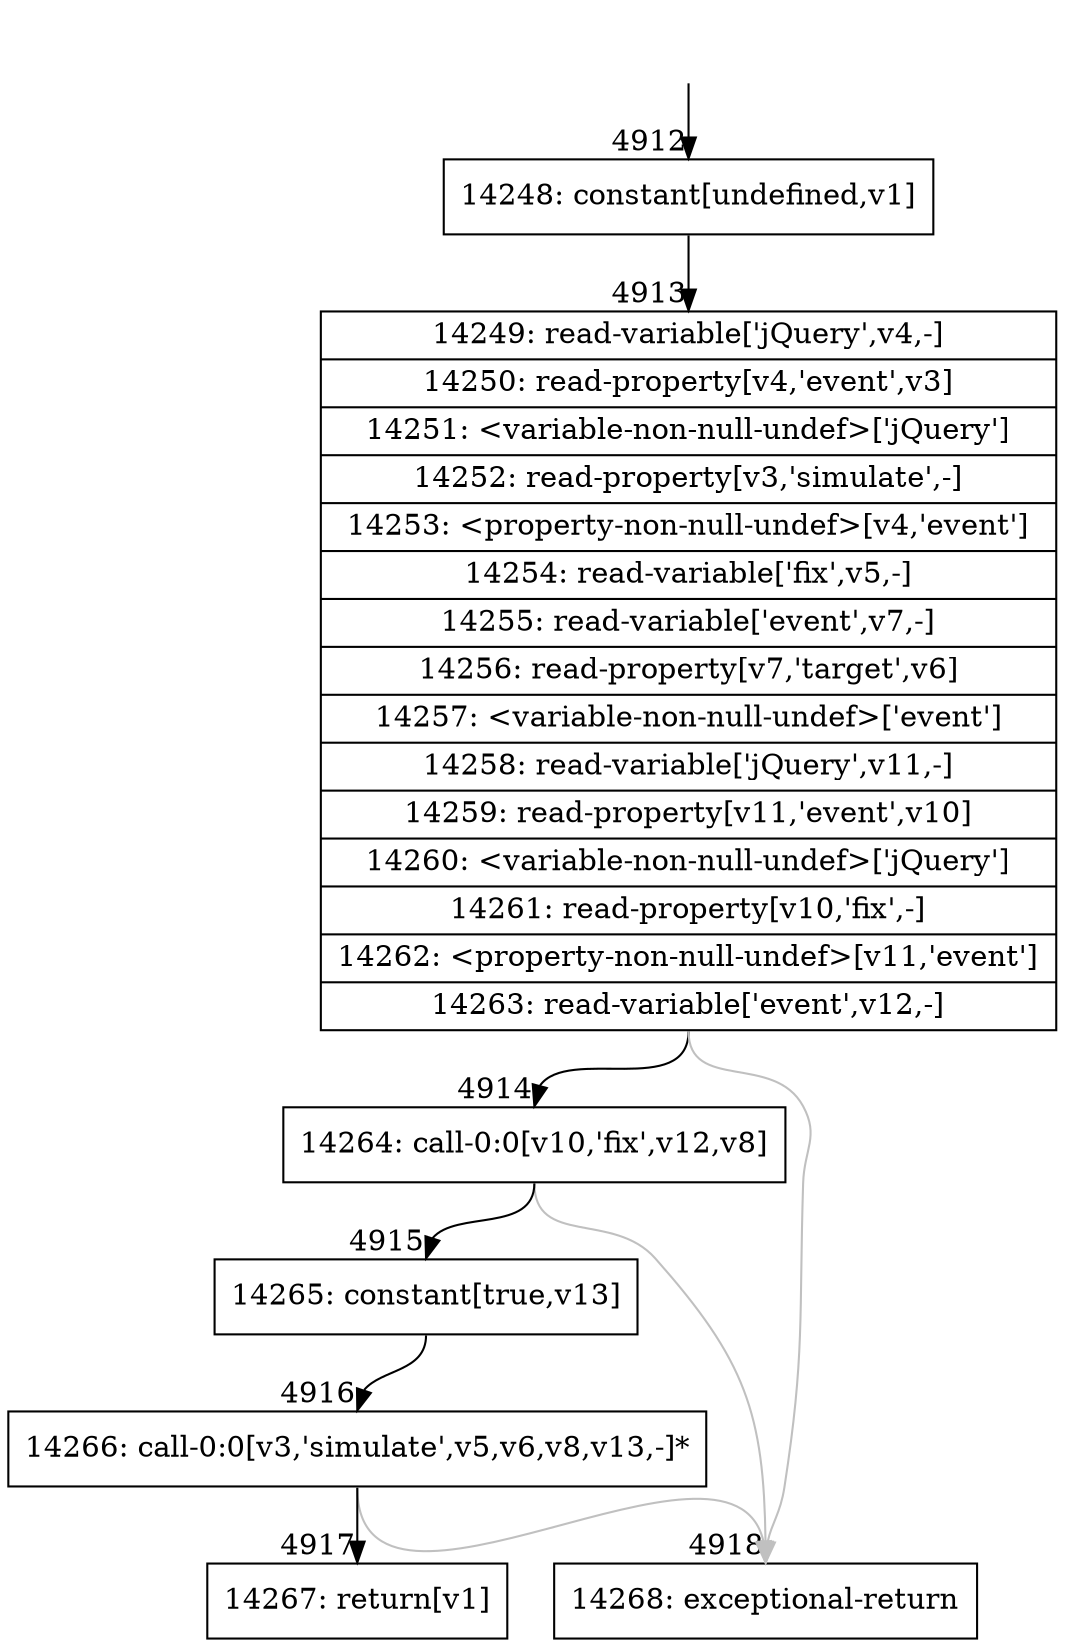 digraph {
rankdir="TD"
BB_entry312[shape=none,label=""];
BB_entry312 -> BB4912 [tailport=s, headport=n, headlabel="    4912"]
BB4912 [shape=record label="{14248: constant[undefined,v1]}" ] 
BB4912 -> BB4913 [tailport=s, headport=n, headlabel="      4913"]
BB4913 [shape=record label="{14249: read-variable['jQuery',v4,-]|14250: read-property[v4,'event',v3]|14251: \<variable-non-null-undef\>['jQuery']|14252: read-property[v3,'simulate',-]|14253: \<property-non-null-undef\>[v4,'event']|14254: read-variable['fix',v5,-]|14255: read-variable['event',v7,-]|14256: read-property[v7,'target',v6]|14257: \<variable-non-null-undef\>['event']|14258: read-variable['jQuery',v11,-]|14259: read-property[v11,'event',v10]|14260: \<variable-non-null-undef\>['jQuery']|14261: read-property[v10,'fix',-]|14262: \<property-non-null-undef\>[v11,'event']|14263: read-variable['event',v12,-]}" ] 
BB4913 -> BB4914 [tailport=s, headport=n, headlabel="      4914"]
BB4913 -> BB4918 [tailport=s, headport=n, color=gray, headlabel="      4918"]
BB4914 [shape=record label="{14264: call-0:0[v10,'fix',v12,v8]}" ] 
BB4914 -> BB4915 [tailport=s, headport=n, headlabel="      4915"]
BB4914 -> BB4918 [tailport=s, headport=n, color=gray]
BB4915 [shape=record label="{14265: constant[true,v13]}" ] 
BB4915 -> BB4916 [tailport=s, headport=n, headlabel="      4916"]
BB4916 [shape=record label="{14266: call-0:0[v3,'simulate',v5,v6,v8,v13,-]*}" ] 
BB4916 -> BB4917 [tailport=s, headport=n, headlabel="      4917"]
BB4916 -> BB4918 [tailport=s, headport=n, color=gray]
BB4917 [shape=record label="{14267: return[v1]}" ] 
BB4918 [shape=record label="{14268: exceptional-return}" ] 
}

